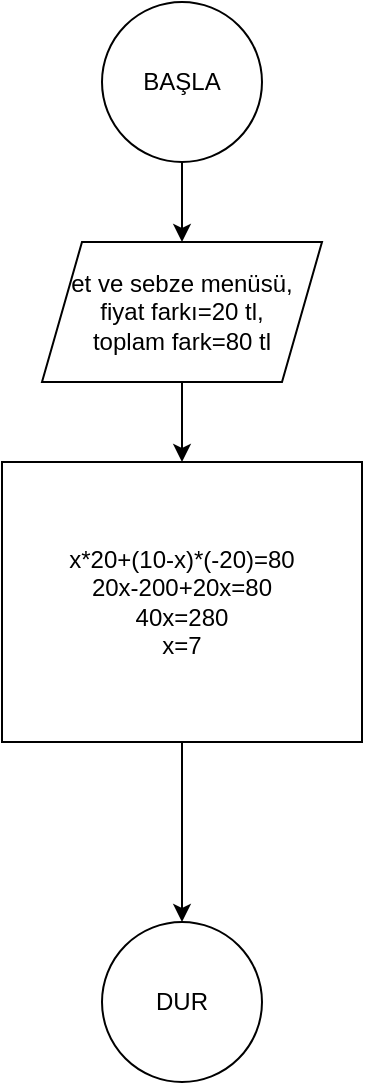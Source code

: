 <mxfile version="15.0.3" type="device"><diagram id="K1QpU9kWDnxxfTmwNz56" name="Page-1"><mxGraphModel dx="1248" dy="677" grid="1" gridSize="10" guides="1" tooltips="1" connect="1" arrows="1" fold="1" page="1" pageScale="1" pageWidth="827" pageHeight="1169" math="0" shadow="0"><root><mxCell id="0"/><mxCell id="1" parent="0"/><mxCell id="YORe6BVipgPaLWvjtjK--1" value="DUR" style="ellipse;whiteSpace=wrap;html=1;aspect=fixed;" vertex="1" parent="1"><mxGeometry x="370" y="520" width="80" height="80" as="geometry"/></mxCell><mxCell id="YORe6BVipgPaLWvjtjK--4" value="" style="edgeStyle=orthogonalEdgeStyle;rounded=0;orthogonalLoop=1;jettySize=auto;html=1;" edge="1" parent="1" source="YORe6BVipgPaLWvjtjK--2" target="YORe6BVipgPaLWvjtjK--3"><mxGeometry relative="1" as="geometry"/></mxCell><mxCell id="YORe6BVipgPaLWvjtjK--2" value="BAŞLA" style="ellipse;whiteSpace=wrap;html=1;aspect=fixed;" vertex="1" parent="1"><mxGeometry x="370" y="60" width="80" height="80" as="geometry"/></mxCell><mxCell id="YORe6BVipgPaLWvjtjK--6" value="" style="edgeStyle=orthogonalEdgeStyle;rounded=0;orthogonalLoop=1;jettySize=auto;html=1;" edge="1" parent="1" source="YORe6BVipgPaLWvjtjK--3" target="YORe6BVipgPaLWvjtjK--5"><mxGeometry relative="1" as="geometry"/></mxCell><mxCell id="YORe6BVipgPaLWvjtjK--3" value="et ve sebze menüsü,&lt;br&gt;fiyat farkı=20 tl,&lt;br&gt;toplam fark=80 tl" style="shape=parallelogram;perimeter=parallelogramPerimeter;whiteSpace=wrap;html=1;fixedSize=1;" vertex="1" parent="1"><mxGeometry x="340" y="180" width="140" height="70" as="geometry"/></mxCell><mxCell id="YORe6BVipgPaLWvjtjK--7" value="" style="edgeStyle=orthogonalEdgeStyle;rounded=0;orthogonalLoop=1;jettySize=auto;html=1;" edge="1" parent="1" source="YORe6BVipgPaLWvjtjK--5" target="YORe6BVipgPaLWvjtjK--1"><mxGeometry relative="1" as="geometry"/></mxCell><mxCell id="YORe6BVipgPaLWvjtjK--5" value="x*20+(10-x)*(-20)=80&lt;br&gt;20x-200+20x=80&lt;br&gt;40x=280&lt;br&gt;x=7" style="rounded=0;whiteSpace=wrap;html=1;" vertex="1" parent="1"><mxGeometry x="320" y="290" width="180" height="140" as="geometry"/></mxCell></root></mxGraphModel></diagram></mxfile>